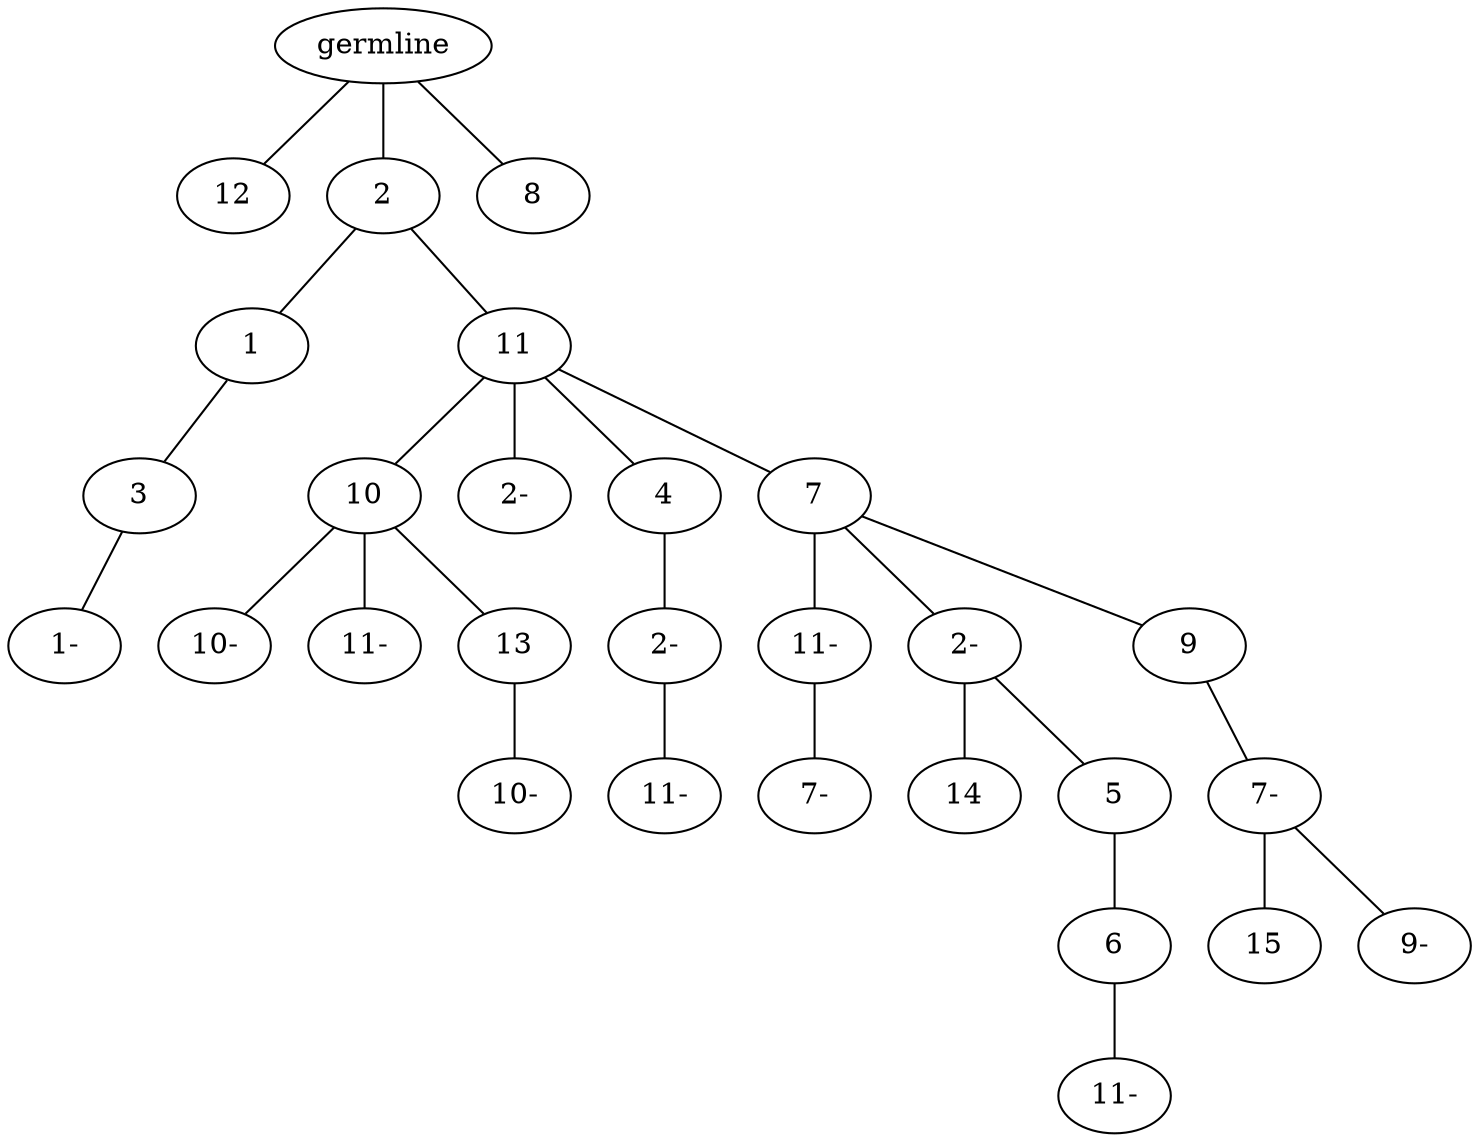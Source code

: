 graph tree {
    "140193705190688" [label="germline"];
    "140193705191504" [label="12"];
    "140193705191600" [label="2"];
    "140193705192128" [label="1"];
    "140193705192656" [label="3"];
    "140193705193088" [label="1-"];
    "140193705192560" [label="11"];
    "140193705193424" [label="10"];
    "140193705194016" [label="10-"];
    "140193705194112" [label="11-"];
    "140193705194352" [label="13"];
    "140193705194832" [label="10-"];
    "140193705193872" [label="2-"];
    "140193705193584" [label="4"];
    "140193705195408" [label="2-"];
    "140193705196176" [label="11-"];
    "140193705195696" [label="7"];
    "140193705196512" [label="11-"];
    "140193705197040" [label="7-"];
    "140193705196896" [label="2-"];
    "140193705197424" [label="14"];
    "140193705210064" [label="5"];
    "140193705210592" [label="6"];
    "140193705177488" [label="11-"];
    "140193705196608" [label="9"];
    "140193705211024" [label="7-"];
    "140193705211552" [label="15"];
    "140193705211648" [label="9-"];
    "140193705191840" [label="8"];
    "140193705190688" -- "140193705191504";
    "140193705190688" -- "140193705191600";
    "140193705190688" -- "140193705191840";
    "140193705191600" -- "140193705192128";
    "140193705191600" -- "140193705192560";
    "140193705192128" -- "140193705192656";
    "140193705192656" -- "140193705193088";
    "140193705192560" -- "140193705193424";
    "140193705192560" -- "140193705193872";
    "140193705192560" -- "140193705193584";
    "140193705192560" -- "140193705195696";
    "140193705193424" -- "140193705194016";
    "140193705193424" -- "140193705194112";
    "140193705193424" -- "140193705194352";
    "140193705194352" -- "140193705194832";
    "140193705193584" -- "140193705195408";
    "140193705195408" -- "140193705196176";
    "140193705195696" -- "140193705196512";
    "140193705195696" -- "140193705196896";
    "140193705195696" -- "140193705196608";
    "140193705196512" -- "140193705197040";
    "140193705196896" -- "140193705197424";
    "140193705196896" -- "140193705210064";
    "140193705210064" -- "140193705210592";
    "140193705210592" -- "140193705177488";
    "140193705196608" -- "140193705211024";
    "140193705211024" -- "140193705211552";
    "140193705211024" -- "140193705211648";
}
